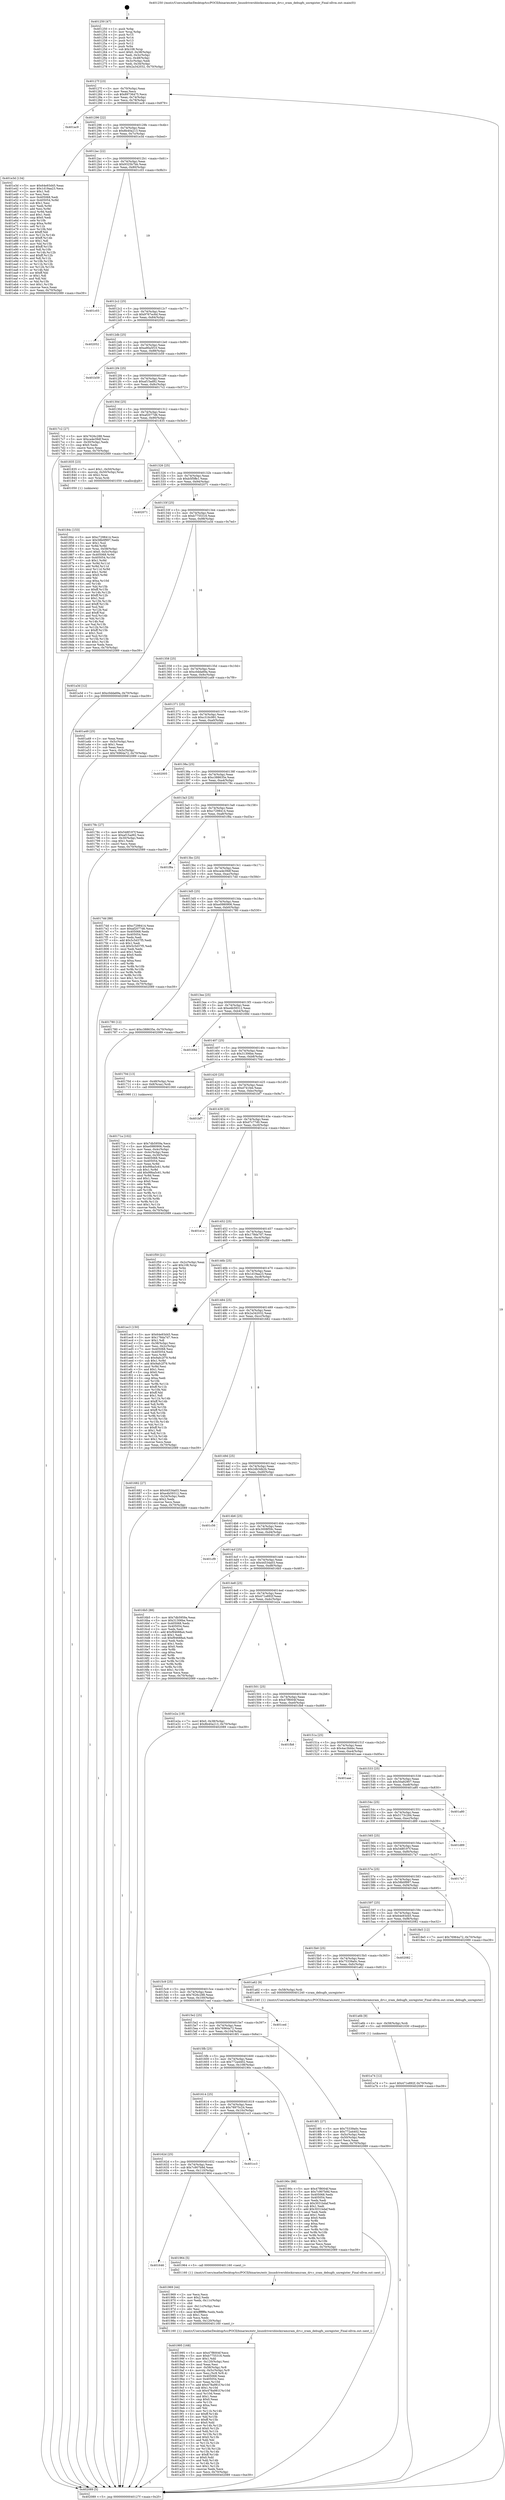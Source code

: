 digraph "0x401250" {
  label = "0x401250 (/mnt/c/Users/mathe/Desktop/tcc/POCII/binaries/extr_linuxdriversblockzramzram_drv.c_zram_debugfs_unregister_Final-ollvm.out::main(0))"
  labelloc = "t"
  node[shape=record]

  Entry [label="",width=0.3,height=0.3,shape=circle,fillcolor=black,style=filled]
  "0x40127f" [label="{
     0x40127f [23]\l
     | [instrs]\l
     &nbsp;&nbsp;0x40127f \<+3\>: mov -0x70(%rbp),%eax\l
     &nbsp;&nbsp;0x401282 \<+2\>: mov %eax,%ecx\l
     &nbsp;&nbsp;0x401284 \<+6\>: sub $0x89736475,%ecx\l
     &nbsp;&nbsp;0x40128a \<+3\>: mov %eax,-0x74(%rbp)\l
     &nbsp;&nbsp;0x40128d \<+3\>: mov %ecx,-0x78(%rbp)\l
     &nbsp;&nbsp;0x401290 \<+6\>: je 0000000000401ac9 \<main+0x879\>\l
  }"]
  "0x401ac9" [label="{
     0x401ac9\l
  }", style=dashed]
  "0x401296" [label="{
     0x401296 [22]\l
     | [instrs]\l
     &nbsp;&nbsp;0x401296 \<+5\>: jmp 000000000040129b \<main+0x4b\>\l
     &nbsp;&nbsp;0x40129b \<+3\>: mov -0x74(%rbp),%eax\l
     &nbsp;&nbsp;0x40129e \<+5\>: sub $0x8b40a213,%eax\l
     &nbsp;&nbsp;0x4012a3 \<+3\>: mov %eax,-0x7c(%rbp)\l
     &nbsp;&nbsp;0x4012a6 \<+6\>: je 0000000000401e3d \<main+0xbed\>\l
  }"]
  Exit [label="",width=0.3,height=0.3,shape=circle,fillcolor=black,style=filled,peripheries=2]
  "0x401e3d" [label="{
     0x401e3d [134]\l
     | [instrs]\l
     &nbsp;&nbsp;0x401e3d \<+5\>: mov $0x64e93d45,%eax\l
     &nbsp;&nbsp;0x401e42 \<+5\>: mov $0x1d19aa23,%ecx\l
     &nbsp;&nbsp;0x401e47 \<+2\>: mov $0x1,%dl\l
     &nbsp;&nbsp;0x401e49 \<+2\>: xor %esi,%esi\l
     &nbsp;&nbsp;0x401e4b \<+7\>: mov 0x405068,%edi\l
     &nbsp;&nbsp;0x401e52 \<+8\>: mov 0x405054,%r8d\l
     &nbsp;&nbsp;0x401e5a \<+3\>: sub $0x1,%esi\l
     &nbsp;&nbsp;0x401e5d \<+3\>: mov %edi,%r9d\l
     &nbsp;&nbsp;0x401e60 \<+3\>: add %esi,%r9d\l
     &nbsp;&nbsp;0x401e63 \<+4\>: imul %r9d,%edi\l
     &nbsp;&nbsp;0x401e67 \<+3\>: and $0x1,%edi\l
     &nbsp;&nbsp;0x401e6a \<+3\>: cmp $0x0,%edi\l
     &nbsp;&nbsp;0x401e6d \<+4\>: sete %r10b\l
     &nbsp;&nbsp;0x401e71 \<+4\>: cmp $0xa,%r8d\l
     &nbsp;&nbsp;0x401e75 \<+4\>: setl %r11b\l
     &nbsp;&nbsp;0x401e79 \<+3\>: mov %r10b,%bl\l
     &nbsp;&nbsp;0x401e7c \<+3\>: xor $0xff,%bl\l
     &nbsp;&nbsp;0x401e7f \<+3\>: mov %r11b,%r14b\l
     &nbsp;&nbsp;0x401e82 \<+4\>: xor $0xff,%r14b\l
     &nbsp;&nbsp;0x401e86 \<+3\>: xor $0x1,%dl\l
     &nbsp;&nbsp;0x401e89 \<+3\>: mov %bl,%r15b\l
     &nbsp;&nbsp;0x401e8c \<+4\>: and $0xff,%r15b\l
     &nbsp;&nbsp;0x401e90 \<+3\>: and %dl,%r10b\l
     &nbsp;&nbsp;0x401e93 \<+3\>: mov %r14b,%r12b\l
     &nbsp;&nbsp;0x401e96 \<+4\>: and $0xff,%r12b\l
     &nbsp;&nbsp;0x401e9a \<+3\>: and %dl,%r11b\l
     &nbsp;&nbsp;0x401e9d \<+3\>: or %r10b,%r15b\l
     &nbsp;&nbsp;0x401ea0 \<+3\>: or %r11b,%r12b\l
     &nbsp;&nbsp;0x401ea3 \<+3\>: xor %r12b,%r15b\l
     &nbsp;&nbsp;0x401ea6 \<+3\>: or %r14b,%bl\l
     &nbsp;&nbsp;0x401ea9 \<+3\>: xor $0xff,%bl\l
     &nbsp;&nbsp;0x401eac \<+3\>: or $0x1,%dl\l
     &nbsp;&nbsp;0x401eaf \<+2\>: and %dl,%bl\l
     &nbsp;&nbsp;0x401eb1 \<+3\>: or %bl,%r15b\l
     &nbsp;&nbsp;0x401eb4 \<+4\>: test $0x1,%r15b\l
     &nbsp;&nbsp;0x401eb8 \<+3\>: cmovne %ecx,%eax\l
     &nbsp;&nbsp;0x401ebb \<+3\>: mov %eax,-0x70(%rbp)\l
     &nbsp;&nbsp;0x401ebe \<+5\>: jmp 0000000000402089 \<main+0xe39\>\l
  }"]
  "0x4012ac" [label="{
     0x4012ac [22]\l
     | [instrs]\l
     &nbsp;&nbsp;0x4012ac \<+5\>: jmp 00000000004012b1 \<main+0x61\>\l
     &nbsp;&nbsp;0x4012b1 \<+3\>: mov -0x74(%rbp),%eax\l
     &nbsp;&nbsp;0x4012b4 \<+5\>: sub $0x9325b7bb,%eax\l
     &nbsp;&nbsp;0x4012b9 \<+3\>: mov %eax,-0x80(%rbp)\l
     &nbsp;&nbsp;0x4012bc \<+6\>: je 0000000000401c03 \<main+0x9b3\>\l
  }"]
  "0x401a74" [label="{
     0x401a74 [12]\l
     | [instrs]\l
     &nbsp;&nbsp;0x401a74 \<+7\>: movl $0x471e892f,-0x70(%rbp)\l
     &nbsp;&nbsp;0x401a7b \<+5\>: jmp 0000000000402089 \<main+0xe39\>\l
  }"]
  "0x401c03" [label="{
     0x401c03\l
  }", style=dashed]
  "0x4012c2" [label="{
     0x4012c2 [25]\l
     | [instrs]\l
     &nbsp;&nbsp;0x4012c2 \<+5\>: jmp 00000000004012c7 \<main+0x77\>\l
     &nbsp;&nbsp;0x4012c7 \<+3\>: mov -0x74(%rbp),%eax\l
     &nbsp;&nbsp;0x4012ca \<+5\>: sub $0x9767ec6d,%eax\l
     &nbsp;&nbsp;0x4012cf \<+6\>: mov %eax,-0x84(%rbp)\l
     &nbsp;&nbsp;0x4012d5 \<+6\>: je 0000000000402052 \<main+0xe02\>\l
  }"]
  "0x401a6b" [label="{
     0x401a6b [9]\l
     | [instrs]\l
     &nbsp;&nbsp;0x401a6b \<+4\>: mov -0x58(%rbp),%rdi\l
     &nbsp;&nbsp;0x401a6f \<+5\>: call 0000000000401030 \<free@plt\>\l
     | [calls]\l
     &nbsp;&nbsp;0x401030 \{1\} (unknown)\l
  }"]
  "0x402052" [label="{
     0x402052\l
  }", style=dashed]
  "0x4012db" [label="{
     0x4012db [25]\l
     | [instrs]\l
     &nbsp;&nbsp;0x4012db \<+5\>: jmp 00000000004012e0 \<main+0x90\>\l
     &nbsp;&nbsp;0x4012e0 \<+3\>: mov -0x74(%rbp),%eax\l
     &nbsp;&nbsp;0x4012e3 \<+5\>: sub $0xa90a5f10,%eax\l
     &nbsp;&nbsp;0x4012e8 \<+6\>: mov %eax,-0x88(%rbp)\l
     &nbsp;&nbsp;0x4012ee \<+6\>: je 0000000000401b59 \<main+0x909\>\l
  }"]
  "0x401995" [label="{
     0x401995 [168]\l
     | [instrs]\l
     &nbsp;&nbsp;0x401995 \<+5\>: mov $0x47f8004f,%ecx\l
     &nbsp;&nbsp;0x40199a \<+5\>: mov $0xb7755316,%edx\l
     &nbsp;&nbsp;0x40199f \<+3\>: mov $0x1,%dil\l
     &nbsp;&nbsp;0x4019a2 \<+6\>: mov -0x120(%rbp),%esi\l
     &nbsp;&nbsp;0x4019a8 \<+3\>: imul %eax,%esi\l
     &nbsp;&nbsp;0x4019ab \<+4\>: mov -0x58(%rbp),%r8\l
     &nbsp;&nbsp;0x4019af \<+4\>: movslq -0x5c(%rbp),%r9\l
     &nbsp;&nbsp;0x4019b3 \<+4\>: mov %esi,(%r8,%r9,4)\l
     &nbsp;&nbsp;0x4019b7 \<+7\>: mov 0x405068,%eax\l
     &nbsp;&nbsp;0x4019be \<+7\>: mov 0x405054,%esi\l
     &nbsp;&nbsp;0x4019c5 \<+3\>: mov %eax,%r10d\l
     &nbsp;&nbsp;0x4019c8 \<+7\>: add $0x478a981f,%r10d\l
     &nbsp;&nbsp;0x4019cf \<+4\>: sub $0x1,%r10d\l
     &nbsp;&nbsp;0x4019d3 \<+7\>: sub $0x478a981f,%r10d\l
     &nbsp;&nbsp;0x4019da \<+4\>: imul %r10d,%eax\l
     &nbsp;&nbsp;0x4019de \<+3\>: and $0x1,%eax\l
     &nbsp;&nbsp;0x4019e1 \<+3\>: cmp $0x0,%eax\l
     &nbsp;&nbsp;0x4019e4 \<+4\>: sete %r11b\l
     &nbsp;&nbsp;0x4019e8 \<+3\>: cmp $0xa,%esi\l
     &nbsp;&nbsp;0x4019eb \<+3\>: setl %bl\l
     &nbsp;&nbsp;0x4019ee \<+3\>: mov %r11b,%r14b\l
     &nbsp;&nbsp;0x4019f1 \<+4\>: xor $0xff,%r14b\l
     &nbsp;&nbsp;0x4019f5 \<+3\>: mov %bl,%r15b\l
     &nbsp;&nbsp;0x4019f8 \<+4\>: xor $0xff,%r15b\l
     &nbsp;&nbsp;0x4019fc \<+4\>: xor $0x0,%dil\l
     &nbsp;&nbsp;0x401a00 \<+3\>: mov %r14b,%r12b\l
     &nbsp;&nbsp;0x401a03 \<+4\>: and $0x0,%r12b\l
     &nbsp;&nbsp;0x401a07 \<+3\>: and %dil,%r11b\l
     &nbsp;&nbsp;0x401a0a \<+3\>: mov %r15b,%r13b\l
     &nbsp;&nbsp;0x401a0d \<+4\>: and $0x0,%r13b\l
     &nbsp;&nbsp;0x401a11 \<+3\>: and %dil,%bl\l
     &nbsp;&nbsp;0x401a14 \<+3\>: or %r11b,%r12b\l
     &nbsp;&nbsp;0x401a17 \<+3\>: or %bl,%r13b\l
     &nbsp;&nbsp;0x401a1a \<+3\>: xor %r13b,%r12b\l
     &nbsp;&nbsp;0x401a1d \<+3\>: or %r15b,%r14b\l
     &nbsp;&nbsp;0x401a20 \<+4\>: xor $0xff,%r14b\l
     &nbsp;&nbsp;0x401a24 \<+4\>: or $0x0,%dil\l
     &nbsp;&nbsp;0x401a28 \<+3\>: and %dil,%r14b\l
     &nbsp;&nbsp;0x401a2b \<+3\>: or %r14b,%r12b\l
     &nbsp;&nbsp;0x401a2e \<+4\>: test $0x1,%r12b\l
     &nbsp;&nbsp;0x401a32 \<+3\>: cmovne %edx,%ecx\l
     &nbsp;&nbsp;0x401a35 \<+3\>: mov %ecx,-0x70(%rbp)\l
     &nbsp;&nbsp;0x401a38 \<+5\>: jmp 0000000000402089 \<main+0xe39\>\l
  }"]
  "0x401b59" [label="{
     0x401b59\l
  }", style=dashed]
  "0x4012f4" [label="{
     0x4012f4 [25]\l
     | [instrs]\l
     &nbsp;&nbsp;0x4012f4 \<+5\>: jmp 00000000004012f9 \<main+0xa9\>\l
     &nbsp;&nbsp;0x4012f9 \<+3\>: mov -0x74(%rbp),%eax\l
     &nbsp;&nbsp;0x4012fc \<+5\>: sub $0xaf15ad92,%eax\l
     &nbsp;&nbsp;0x401301 \<+6\>: mov %eax,-0x8c(%rbp)\l
     &nbsp;&nbsp;0x401307 \<+6\>: je 00000000004017c2 \<main+0x572\>\l
  }"]
  "0x401969" [label="{
     0x401969 [44]\l
     | [instrs]\l
     &nbsp;&nbsp;0x401969 \<+2\>: xor %ecx,%ecx\l
     &nbsp;&nbsp;0x40196b \<+5\>: mov $0x2,%edx\l
     &nbsp;&nbsp;0x401970 \<+6\>: mov %edx,-0x11c(%rbp)\l
     &nbsp;&nbsp;0x401976 \<+1\>: cltd\l
     &nbsp;&nbsp;0x401977 \<+6\>: mov -0x11c(%rbp),%esi\l
     &nbsp;&nbsp;0x40197d \<+2\>: idiv %esi\l
     &nbsp;&nbsp;0x40197f \<+6\>: imul $0xfffffffe,%edx,%edx\l
     &nbsp;&nbsp;0x401985 \<+3\>: sub $0x1,%ecx\l
     &nbsp;&nbsp;0x401988 \<+2\>: sub %ecx,%edx\l
     &nbsp;&nbsp;0x40198a \<+6\>: mov %edx,-0x120(%rbp)\l
     &nbsp;&nbsp;0x401990 \<+5\>: call 0000000000401160 \<next_i\>\l
     | [calls]\l
     &nbsp;&nbsp;0x401160 \{1\} (/mnt/c/Users/mathe/Desktop/tcc/POCII/binaries/extr_linuxdriversblockzramzram_drv.c_zram_debugfs_unregister_Final-ollvm.out::next_i)\l
  }"]
  "0x4017c2" [label="{
     0x4017c2 [27]\l
     | [instrs]\l
     &nbsp;&nbsp;0x4017c2 \<+5\>: mov $0x7626c288,%eax\l
     &nbsp;&nbsp;0x4017c7 \<+5\>: mov $0xca4e39df,%ecx\l
     &nbsp;&nbsp;0x4017cc \<+3\>: mov -0x30(%rbp),%edx\l
     &nbsp;&nbsp;0x4017cf \<+3\>: cmp $0x0,%edx\l
     &nbsp;&nbsp;0x4017d2 \<+3\>: cmove %ecx,%eax\l
     &nbsp;&nbsp;0x4017d5 \<+3\>: mov %eax,-0x70(%rbp)\l
     &nbsp;&nbsp;0x4017d8 \<+5\>: jmp 0000000000402089 \<main+0xe39\>\l
  }"]
  "0x40130d" [label="{
     0x40130d [25]\l
     | [instrs]\l
     &nbsp;&nbsp;0x40130d \<+5\>: jmp 0000000000401312 \<main+0xc2\>\l
     &nbsp;&nbsp;0x401312 \<+3\>: mov -0x74(%rbp),%eax\l
     &nbsp;&nbsp;0x401315 \<+5\>: sub $0xaf2077d6,%eax\l
     &nbsp;&nbsp;0x40131a \<+6\>: mov %eax,-0x90(%rbp)\l
     &nbsp;&nbsp;0x401320 \<+6\>: je 0000000000401835 \<main+0x5e5\>\l
  }"]
  "0x401646" [label="{
     0x401646\l
  }", style=dashed]
  "0x401835" [label="{
     0x401835 [23]\l
     | [instrs]\l
     &nbsp;&nbsp;0x401835 \<+7\>: movl $0x1,-0x50(%rbp)\l
     &nbsp;&nbsp;0x40183c \<+4\>: movslq -0x50(%rbp),%rax\l
     &nbsp;&nbsp;0x401840 \<+4\>: shl $0x2,%rax\l
     &nbsp;&nbsp;0x401844 \<+3\>: mov %rax,%rdi\l
     &nbsp;&nbsp;0x401847 \<+5\>: call 0000000000401050 \<malloc@plt\>\l
     | [calls]\l
     &nbsp;&nbsp;0x401050 \{1\} (unknown)\l
  }"]
  "0x401326" [label="{
     0x401326 [25]\l
     | [instrs]\l
     &nbsp;&nbsp;0x401326 \<+5\>: jmp 000000000040132b \<main+0xdb\>\l
     &nbsp;&nbsp;0x40132b \<+3\>: mov -0x74(%rbp),%eax\l
     &nbsp;&nbsp;0x40132e \<+5\>: sub $0xb5f5ffe1,%eax\l
     &nbsp;&nbsp;0x401333 \<+6\>: mov %eax,-0x94(%rbp)\l
     &nbsp;&nbsp;0x401339 \<+6\>: je 0000000000402071 \<main+0xe21\>\l
  }"]
  "0x401964" [label="{
     0x401964 [5]\l
     | [instrs]\l
     &nbsp;&nbsp;0x401964 \<+5\>: call 0000000000401160 \<next_i\>\l
     | [calls]\l
     &nbsp;&nbsp;0x401160 \{1\} (/mnt/c/Users/mathe/Desktop/tcc/POCII/binaries/extr_linuxdriversblockzramzram_drv.c_zram_debugfs_unregister_Final-ollvm.out::next_i)\l
  }"]
  "0x402071" [label="{
     0x402071\l
  }", style=dashed]
  "0x40133f" [label="{
     0x40133f [25]\l
     | [instrs]\l
     &nbsp;&nbsp;0x40133f \<+5\>: jmp 0000000000401344 \<main+0xf4\>\l
     &nbsp;&nbsp;0x401344 \<+3\>: mov -0x74(%rbp),%eax\l
     &nbsp;&nbsp;0x401347 \<+5\>: sub $0xb7755316,%eax\l
     &nbsp;&nbsp;0x40134c \<+6\>: mov %eax,-0x98(%rbp)\l
     &nbsp;&nbsp;0x401352 \<+6\>: je 0000000000401a3d \<main+0x7ed\>\l
  }"]
  "0x40162d" [label="{
     0x40162d [25]\l
     | [instrs]\l
     &nbsp;&nbsp;0x40162d \<+5\>: jmp 0000000000401632 \<main+0x3e2\>\l
     &nbsp;&nbsp;0x401632 \<+3\>: mov -0x74(%rbp),%eax\l
     &nbsp;&nbsp;0x401635 \<+5\>: sub $0x7c907b9d,%eax\l
     &nbsp;&nbsp;0x40163a \<+6\>: mov %eax,-0x110(%rbp)\l
     &nbsp;&nbsp;0x401640 \<+6\>: je 0000000000401964 \<main+0x714\>\l
  }"]
  "0x401a3d" [label="{
     0x401a3d [12]\l
     | [instrs]\l
     &nbsp;&nbsp;0x401a3d \<+7\>: movl $0xc0dda69a,-0x70(%rbp)\l
     &nbsp;&nbsp;0x401a44 \<+5\>: jmp 0000000000402089 \<main+0xe39\>\l
  }"]
  "0x401358" [label="{
     0x401358 [25]\l
     | [instrs]\l
     &nbsp;&nbsp;0x401358 \<+5\>: jmp 000000000040135d \<main+0x10d\>\l
     &nbsp;&nbsp;0x40135d \<+3\>: mov -0x74(%rbp),%eax\l
     &nbsp;&nbsp;0x401360 \<+5\>: sub $0xc0dda69a,%eax\l
     &nbsp;&nbsp;0x401365 \<+6\>: mov %eax,-0x9c(%rbp)\l
     &nbsp;&nbsp;0x40136b \<+6\>: je 0000000000401a49 \<main+0x7f9\>\l
  }"]
  "0x401cc3" [label="{
     0x401cc3\l
  }", style=dashed]
  "0x401a49" [label="{
     0x401a49 [25]\l
     | [instrs]\l
     &nbsp;&nbsp;0x401a49 \<+2\>: xor %eax,%eax\l
     &nbsp;&nbsp;0x401a4b \<+3\>: mov -0x5c(%rbp),%ecx\l
     &nbsp;&nbsp;0x401a4e \<+3\>: sub $0x1,%eax\l
     &nbsp;&nbsp;0x401a51 \<+2\>: sub %eax,%ecx\l
     &nbsp;&nbsp;0x401a53 \<+3\>: mov %ecx,-0x5c(%rbp)\l
     &nbsp;&nbsp;0x401a56 \<+7\>: movl $0x76964a72,-0x70(%rbp)\l
     &nbsp;&nbsp;0x401a5d \<+5\>: jmp 0000000000402089 \<main+0xe39\>\l
  }"]
  "0x401371" [label="{
     0x401371 [25]\l
     | [instrs]\l
     &nbsp;&nbsp;0x401371 \<+5\>: jmp 0000000000401376 \<main+0x126\>\l
     &nbsp;&nbsp;0x401376 \<+3\>: mov -0x74(%rbp),%eax\l
     &nbsp;&nbsp;0x401379 \<+5\>: sub $0xc316c991,%eax\l
     &nbsp;&nbsp;0x40137e \<+6\>: mov %eax,-0xa0(%rbp)\l
     &nbsp;&nbsp;0x401384 \<+6\>: je 0000000000402005 \<main+0xdb5\>\l
  }"]
  "0x401614" [label="{
     0x401614 [25]\l
     | [instrs]\l
     &nbsp;&nbsp;0x401614 \<+5\>: jmp 0000000000401619 \<main+0x3c9\>\l
     &nbsp;&nbsp;0x401619 \<+3\>: mov -0x74(%rbp),%eax\l
     &nbsp;&nbsp;0x40161c \<+5\>: sub $0x78975c24,%eax\l
     &nbsp;&nbsp;0x401621 \<+6\>: mov %eax,-0x10c(%rbp)\l
     &nbsp;&nbsp;0x401627 \<+6\>: je 0000000000401cc3 \<main+0xa73\>\l
  }"]
  "0x402005" [label="{
     0x402005\l
  }", style=dashed]
  "0x40138a" [label="{
     0x40138a [25]\l
     | [instrs]\l
     &nbsp;&nbsp;0x40138a \<+5\>: jmp 000000000040138f \<main+0x13f\>\l
     &nbsp;&nbsp;0x40138f \<+3\>: mov -0x74(%rbp),%eax\l
     &nbsp;&nbsp;0x401392 \<+5\>: sub $0xc388635e,%eax\l
     &nbsp;&nbsp;0x401397 \<+6\>: mov %eax,-0xa4(%rbp)\l
     &nbsp;&nbsp;0x40139d \<+6\>: je 000000000040178c \<main+0x53c\>\l
  }"]
  "0x40190c" [label="{
     0x40190c [88]\l
     | [instrs]\l
     &nbsp;&nbsp;0x40190c \<+5\>: mov $0x47f8004f,%eax\l
     &nbsp;&nbsp;0x401911 \<+5\>: mov $0x7c907b9d,%ecx\l
     &nbsp;&nbsp;0x401916 \<+7\>: mov 0x405068,%edx\l
     &nbsp;&nbsp;0x40191d \<+7\>: mov 0x405054,%esi\l
     &nbsp;&nbsp;0x401924 \<+2\>: mov %edx,%edi\l
     &nbsp;&nbsp;0x401926 \<+6\>: sub $0x3031bdaf,%edi\l
     &nbsp;&nbsp;0x40192c \<+3\>: sub $0x1,%edi\l
     &nbsp;&nbsp;0x40192f \<+6\>: add $0x3031bdaf,%edi\l
     &nbsp;&nbsp;0x401935 \<+3\>: imul %edi,%edx\l
     &nbsp;&nbsp;0x401938 \<+3\>: and $0x1,%edx\l
     &nbsp;&nbsp;0x40193b \<+3\>: cmp $0x0,%edx\l
     &nbsp;&nbsp;0x40193e \<+4\>: sete %r8b\l
     &nbsp;&nbsp;0x401942 \<+3\>: cmp $0xa,%esi\l
     &nbsp;&nbsp;0x401945 \<+4\>: setl %r9b\l
     &nbsp;&nbsp;0x401949 \<+3\>: mov %r8b,%r10b\l
     &nbsp;&nbsp;0x40194c \<+3\>: and %r9b,%r10b\l
     &nbsp;&nbsp;0x40194f \<+3\>: xor %r9b,%r8b\l
     &nbsp;&nbsp;0x401952 \<+3\>: or %r8b,%r10b\l
     &nbsp;&nbsp;0x401955 \<+4\>: test $0x1,%r10b\l
     &nbsp;&nbsp;0x401959 \<+3\>: cmovne %ecx,%eax\l
     &nbsp;&nbsp;0x40195c \<+3\>: mov %eax,-0x70(%rbp)\l
     &nbsp;&nbsp;0x40195f \<+5\>: jmp 0000000000402089 \<main+0xe39\>\l
  }"]
  "0x40178c" [label="{
     0x40178c [27]\l
     | [instrs]\l
     &nbsp;&nbsp;0x40178c \<+5\>: mov $0x548f197f,%eax\l
     &nbsp;&nbsp;0x401791 \<+5\>: mov $0xaf15ad92,%ecx\l
     &nbsp;&nbsp;0x401796 \<+3\>: mov -0x30(%rbp),%edx\l
     &nbsp;&nbsp;0x401799 \<+3\>: cmp $0x1,%edx\l
     &nbsp;&nbsp;0x40179c \<+3\>: cmovl %ecx,%eax\l
     &nbsp;&nbsp;0x40179f \<+3\>: mov %eax,-0x70(%rbp)\l
     &nbsp;&nbsp;0x4017a2 \<+5\>: jmp 0000000000402089 \<main+0xe39\>\l
  }"]
  "0x4013a3" [label="{
     0x4013a3 [25]\l
     | [instrs]\l
     &nbsp;&nbsp;0x4013a3 \<+5\>: jmp 00000000004013a8 \<main+0x158\>\l
     &nbsp;&nbsp;0x4013a8 \<+3\>: mov -0x74(%rbp),%eax\l
     &nbsp;&nbsp;0x4013ab \<+5\>: sub $0xc7298414,%eax\l
     &nbsp;&nbsp;0x4013b0 \<+6\>: mov %eax,-0xa8(%rbp)\l
     &nbsp;&nbsp;0x4013b6 \<+6\>: je 0000000000401f8a \<main+0xd3a\>\l
  }"]
  "0x4015fb" [label="{
     0x4015fb [25]\l
     | [instrs]\l
     &nbsp;&nbsp;0x4015fb \<+5\>: jmp 0000000000401600 \<main+0x3b0\>\l
     &nbsp;&nbsp;0x401600 \<+3\>: mov -0x74(%rbp),%eax\l
     &nbsp;&nbsp;0x401603 \<+5\>: sub $0x772a4402,%eax\l
     &nbsp;&nbsp;0x401608 \<+6\>: mov %eax,-0x108(%rbp)\l
     &nbsp;&nbsp;0x40160e \<+6\>: je 000000000040190c \<main+0x6bc\>\l
  }"]
  "0x401f8a" [label="{
     0x401f8a\l
  }", style=dashed]
  "0x4013bc" [label="{
     0x4013bc [25]\l
     | [instrs]\l
     &nbsp;&nbsp;0x4013bc \<+5\>: jmp 00000000004013c1 \<main+0x171\>\l
     &nbsp;&nbsp;0x4013c1 \<+3\>: mov -0x74(%rbp),%eax\l
     &nbsp;&nbsp;0x4013c4 \<+5\>: sub $0xca4e39df,%eax\l
     &nbsp;&nbsp;0x4013c9 \<+6\>: mov %eax,-0xac(%rbp)\l
     &nbsp;&nbsp;0x4013cf \<+6\>: je 00000000004017dd \<main+0x58d\>\l
  }"]
  "0x4018f1" [label="{
     0x4018f1 [27]\l
     | [instrs]\l
     &nbsp;&nbsp;0x4018f1 \<+5\>: mov $0x75339a0c,%eax\l
     &nbsp;&nbsp;0x4018f6 \<+5\>: mov $0x772a4402,%ecx\l
     &nbsp;&nbsp;0x4018fb \<+3\>: mov -0x5c(%rbp),%edx\l
     &nbsp;&nbsp;0x4018fe \<+3\>: cmp -0x50(%rbp),%edx\l
     &nbsp;&nbsp;0x401901 \<+3\>: cmovl %ecx,%eax\l
     &nbsp;&nbsp;0x401904 \<+3\>: mov %eax,-0x70(%rbp)\l
     &nbsp;&nbsp;0x401907 \<+5\>: jmp 0000000000402089 \<main+0xe39\>\l
  }"]
  "0x4017dd" [label="{
     0x4017dd [88]\l
     | [instrs]\l
     &nbsp;&nbsp;0x4017dd \<+5\>: mov $0xc7298414,%eax\l
     &nbsp;&nbsp;0x4017e2 \<+5\>: mov $0xaf2077d6,%ecx\l
     &nbsp;&nbsp;0x4017e7 \<+7\>: mov 0x405068,%edx\l
     &nbsp;&nbsp;0x4017ee \<+7\>: mov 0x405054,%esi\l
     &nbsp;&nbsp;0x4017f5 \<+2\>: mov %edx,%edi\l
     &nbsp;&nbsp;0x4017f7 \<+6\>: add $0x5c5d37f5,%edi\l
     &nbsp;&nbsp;0x4017fd \<+3\>: sub $0x1,%edi\l
     &nbsp;&nbsp;0x401800 \<+6\>: sub $0x5c5d37f5,%edi\l
     &nbsp;&nbsp;0x401806 \<+3\>: imul %edi,%edx\l
     &nbsp;&nbsp;0x401809 \<+3\>: and $0x1,%edx\l
     &nbsp;&nbsp;0x40180c \<+3\>: cmp $0x0,%edx\l
     &nbsp;&nbsp;0x40180f \<+4\>: sete %r8b\l
     &nbsp;&nbsp;0x401813 \<+3\>: cmp $0xa,%esi\l
     &nbsp;&nbsp;0x401816 \<+4\>: setl %r9b\l
     &nbsp;&nbsp;0x40181a \<+3\>: mov %r8b,%r10b\l
     &nbsp;&nbsp;0x40181d \<+3\>: and %r9b,%r10b\l
     &nbsp;&nbsp;0x401820 \<+3\>: xor %r9b,%r8b\l
     &nbsp;&nbsp;0x401823 \<+3\>: or %r8b,%r10b\l
     &nbsp;&nbsp;0x401826 \<+4\>: test $0x1,%r10b\l
     &nbsp;&nbsp;0x40182a \<+3\>: cmovne %ecx,%eax\l
     &nbsp;&nbsp;0x40182d \<+3\>: mov %eax,-0x70(%rbp)\l
     &nbsp;&nbsp;0x401830 \<+5\>: jmp 0000000000402089 \<main+0xe39\>\l
  }"]
  "0x4013d5" [label="{
     0x4013d5 [25]\l
     | [instrs]\l
     &nbsp;&nbsp;0x4013d5 \<+5\>: jmp 00000000004013da \<main+0x18a\>\l
     &nbsp;&nbsp;0x4013da \<+3\>: mov -0x74(%rbp),%eax\l
     &nbsp;&nbsp;0x4013dd \<+5\>: sub $0xe0980906,%eax\l
     &nbsp;&nbsp;0x4013e2 \<+6\>: mov %eax,-0xb0(%rbp)\l
     &nbsp;&nbsp;0x4013e8 \<+6\>: je 0000000000401780 \<main+0x530\>\l
  }"]
  "0x4015e2" [label="{
     0x4015e2 [25]\l
     | [instrs]\l
     &nbsp;&nbsp;0x4015e2 \<+5\>: jmp 00000000004015e7 \<main+0x397\>\l
     &nbsp;&nbsp;0x4015e7 \<+3\>: mov -0x74(%rbp),%eax\l
     &nbsp;&nbsp;0x4015ea \<+5\>: sub $0x76964a72,%eax\l
     &nbsp;&nbsp;0x4015ef \<+6\>: mov %eax,-0x104(%rbp)\l
     &nbsp;&nbsp;0x4015f5 \<+6\>: je 00000000004018f1 \<main+0x6a1\>\l
  }"]
  "0x401780" [label="{
     0x401780 [12]\l
     | [instrs]\l
     &nbsp;&nbsp;0x401780 \<+7\>: movl $0xc388635e,-0x70(%rbp)\l
     &nbsp;&nbsp;0x401787 \<+5\>: jmp 0000000000402089 \<main+0xe39\>\l
  }"]
  "0x4013ee" [label="{
     0x4013ee [25]\l
     | [instrs]\l
     &nbsp;&nbsp;0x4013ee \<+5\>: jmp 00000000004013f3 \<main+0x1a3\>\l
     &nbsp;&nbsp;0x4013f3 \<+3\>: mov -0x74(%rbp),%eax\l
     &nbsp;&nbsp;0x4013f6 \<+5\>: sub $0xe4b59312,%eax\l
     &nbsp;&nbsp;0x4013fb \<+6\>: mov %eax,-0xb4(%rbp)\l
     &nbsp;&nbsp;0x401401 \<+6\>: je 000000000040169d \<main+0x44d\>\l
  }"]
  "0x401ced" [label="{
     0x401ced\l
  }", style=dashed]
  "0x40169d" [label="{
     0x40169d\l
  }", style=dashed]
  "0x401407" [label="{
     0x401407 [25]\l
     | [instrs]\l
     &nbsp;&nbsp;0x401407 \<+5\>: jmp 000000000040140c \<main+0x1bc\>\l
     &nbsp;&nbsp;0x40140c \<+3\>: mov -0x74(%rbp),%eax\l
     &nbsp;&nbsp;0x40140f \<+5\>: sub $0x31306be,%eax\l
     &nbsp;&nbsp;0x401414 \<+6\>: mov %eax,-0xb8(%rbp)\l
     &nbsp;&nbsp;0x40141a \<+6\>: je 000000000040170d \<main+0x4bd\>\l
  }"]
  "0x4015c9" [label="{
     0x4015c9 [25]\l
     | [instrs]\l
     &nbsp;&nbsp;0x4015c9 \<+5\>: jmp 00000000004015ce \<main+0x37e\>\l
     &nbsp;&nbsp;0x4015ce \<+3\>: mov -0x74(%rbp),%eax\l
     &nbsp;&nbsp;0x4015d1 \<+5\>: sub $0x7626c288,%eax\l
     &nbsp;&nbsp;0x4015d6 \<+6\>: mov %eax,-0x100(%rbp)\l
     &nbsp;&nbsp;0x4015dc \<+6\>: je 0000000000401ced \<main+0xa9d\>\l
  }"]
  "0x40170d" [label="{
     0x40170d [13]\l
     | [instrs]\l
     &nbsp;&nbsp;0x40170d \<+4\>: mov -0x48(%rbp),%rax\l
     &nbsp;&nbsp;0x401711 \<+4\>: mov 0x8(%rax),%rdi\l
     &nbsp;&nbsp;0x401715 \<+5\>: call 0000000000401060 \<atoi@plt\>\l
     | [calls]\l
     &nbsp;&nbsp;0x401060 \{1\} (unknown)\l
  }"]
  "0x401420" [label="{
     0x401420 [25]\l
     | [instrs]\l
     &nbsp;&nbsp;0x401420 \<+5\>: jmp 0000000000401425 \<main+0x1d5\>\l
     &nbsp;&nbsp;0x401425 \<+3\>: mov -0x74(%rbp),%eax\l
     &nbsp;&nbsp;0x401428 \<+5\>: sub $0xd741feb,%eax\l
     &nbsp;&nbsp;0x40142d \<+6\>: mov %eax,-0xbc(%rbp)\l
     &nbsp;&nbsp;0x401433 \<+6\>: je 0000000000401bf7 \<main+0x9a7\>\l
  }"]
  "0x401a62" [label="{
     0x401a62 [9]\l
     | [instrs]\l
     &nbsp;&nbsp;0x401a62 \<+4\>: mov -0x58(%rbp),%rdi\l
     &nbsp;&nbsp;0x401a66 \<+5\>: call 0000000000401240 \<zram_debugfs_unregister\>\l
     | [calls]\l
     &nbsp;&nbsp;0x401240 \{1\} (/mnt/c/Users/mathe/Desktop/tcc/POCII/binaries/extr_linuxdriversblockzramzram_drv.c_zram_debugfs_unregister_Final-ollvm.out::zram_debugfs_unregister)\l
  }"]
  "0x401bf7" [label="{
     0x401bf7\l
  }", style=dashed]
  "0x401439" [label="{
     0x401439 [25]\l
     | [instrs]\l
     &nbsp;&nbsp;0x401439 \<+5\>: jmp 000000000040143e \<main+0x1ee\>\l
     &nbsp;&nbsp;0x40143e \<+3\>: mov -0x74(%rbp),%eax\l
     &nbsp;&nbsp;0x401441 \<+5\>: sub $0xd7c77d0,%eax\l
     &nbsp;&nbsp;0x401446 \<+6\>: mov %eax,-0xc0(%rbp)\l
     &nbsp;&nbsp;0x40144c \<+6\>: je 0000000000401e1e \<main+0xbce\>\l
  }"]
  "0x4015b0" [label="{
     0x4015b0 [25]\l
     | [instrs]\l
     &nbsp;&nbsp;0x4015b0 \<+5\>: jmp 00000000004015b5 \<main+0x365\>\l
     &nbsp;&nbsp;0x4015b5 \<+3\>: mov -0x74(%rbp),%eax\l
     &nbsp;&nbsp;0x4015b8 \<+5\>: sub $0x75339a0c,%eax\l
     &nbsp;&nbsp;0x4015bd \<+6\>: mov %eax,-0xfc(%rbp)\l
     &nbsp;&nbsp;0x4015c3 \<+6\>: je 0000000000401a62 \<main+0x812\>\l
  }"]
  "0x401e1e" [label="{
     0x401e1e\l
  }", style=dashed]
  "0x401452" [label="{
     0x401452 [25]\l
     | [instrs]\l
     &nbsp;&nbsp;0x401452 \<+5\>: jmp 0000000000401457 \<main+0x207\>\l
     &nbsp;&nbsp;0x401457 \<+3\>: mov -0x74(%rbp),%eax\l
     &nbsp;&nbsp;0x40145a \<+5\>: sub $0x178da7d7,%eax\l
     &nbsp;&nbsp;0x40145f \<+6\>: mov %eax,-0xc4(%rbp)\l
     &nbsp;&nbsp;0x401465 \<+6\>: je 0000000000401f59 \<main+0xd09\>\l
  }"]
  "0x402082" [label="{
     0x402082\l
  }", style=dashed]
  "0x401f59" [label="{
     0x401f59 [21]\l
     | [instrs]\l
     &nbsp;&nbsp;0x401f59 \<+3\>: mov -0x2c(%rbp),%eax\l
     &nbsp;&nbsp;0x401f5c \<+7\>: add $0x108,%rsp\l
     &nbsp;&nbsp;0x401f63 \<+1\>: pop %rbx\l
     &nbsp;&nbsp;0x401f64 \<+2\>: pop %r12\l
     &nbsp;&nbsp;0x401f66 \<+2\>: pop %r13\l
     &nbsp;&nbsp;0x401f68 \<+2\>: pop %r14\l
     &nbsp;&nbsp;0x401f6a \<+2\>: pop %r15\l
     &nbsp;&nbsp;0x401f6c \<+1\>: pop %rbp\l
     &nbsp;&nbsp;0x401f6d \<+1\>: ret\l
  }"]
  "0x40146b" [label="{
     0x40146b [25]\l
     | [instrs]\l
     &nbsp;&nbsp;0x40146b \<+5\>: jmp 0000000000401470 \<main+0x220\>\l
     &nbsp;&nbsp;0x401470 \<+3\>: mov -0x74(%rbp),%eax\l
     &nbsp;&nbsp;0x401473 \<+5\>: sub $0x1d19aa23,%eax\l
     &nbsp;&nbsp;0x401478 \<+6\>: mov %eax,-0xc8(%rbp)\l
     &nbsp;&nbsp;0x40147e \<+6\>: je 0000000000401ec3 \<main+0xc73\>\l
  }"]
  "0x401597" [label="{
     0x401597 [25]\l
     | [instrs]\l
     &nbsp;&nbsp;0x401597 \<+5\>: jmp 000000000040159c \<main+0x34c\>\l
     &nbsp;&nbsp;0x40159c \<+3\>: mov -0x74(%rbp),%eax\l
     &nbsp;&nbsp;0x40159f \<+5\>: sub $0x64e93d45,%eax\l
     &nbsp;&nbsp;0x4015a4 \<+6\>: mov %eax,-0xf8(%rbp)\l
     &nbsp;&nbsp;0x4015aa \<+6\>: je 0000000000402082 \<main+0xe32\>\l
  }"]
  "0x401ec3" [label="{
     0x401ec3 [150]\l
     | [instrs]\l
     &nbsp;&nbsp;0x401ec3 \<+5\>: mov $0x64e93d45,%eax\l
     &nbsp;&nbsp;0x401ec8 \<+5\>: mov $0x178da7d7,%ecx\l
     &nbsp;&nbsp;0x401ecd \<+2\>: mov $0x1,%dl\l
     &nbsp;&nbsp;0x401ecf \<+3\>: mov -0x38(%rbp),%esi\l
     &nbsp;&nbsp;0x401ed2 \<+3\>: mov %esi,-0x2c(%rbp)\l
     &nbsp;&nbsp;0x401ed5 \<+7\>: mov 0x405068,%esi\l
     &nbsp;&nbsp;0x401edc \<+7\>: mov 0x405054,%edi\l
     &nbsp;&nbsp;0x401ee3 \<+3\>: mov %esi,%r8d\l
     &nbsp;&nbsp;0x401ee6 \<+7\>: sub $0x9afc2f79,%r8d\l
     &nbsp;&nbsp;0x401eed \<+4\>: sub $0x1,%r8d\l
     &nbsp;&nbsp;0x401ef1 \<+7\>: add $0x9afc2f79,%r8d\l
     &nbsp;&nbsp;0x401ef8 \<+4\>: imul %r8d,%esi\l
     &nbsp;&nbsp;0x401efc \<+3\>: and $0x1,%esi\l
     &nbsp;&nbsp;0x401eff \<+3\>: cmp $0x0,%esi\l
     &nbsp;&nbsp;0x401f02 \<+4\>: sete %r9b\l
     &nbsp;&nbsp;0x401f06 \<+3\>: cmp $0xa,%edi\l
     &nbsp;&nbsp;0x401f09 \<+4\>: setl %r10b\l
     &nbsp;&nbsp;0x401f0d \<+3\>: mov %r9b,%r11b\l
     &nbsp;&nbsp;0x401f10 \<+4\>: xor $0xff,%r11b\l
     &nbsp;&nbsp;0x401f14 \<+3\>: mov %r10b,%bl\l
     &nbsp;&nbsp;0x401f17 \<+3\>: xor $0xff,%bl\l
     &nbsp;&nbsp;0x401f1a \<+3\>: xor $0x1,%dl\l
     &nbsp;&nbsp;0x401f1d \<+3\>: mov %r11b,%r14b\l
     &nbsp;&nbsp;0x401f20 \<+4\>: and $0xff,%r14b\l
     &nbsp;&nbsp;0x401f24 \<+3\>: and %dl,%r9b\l
     &nbsp;&nbsp;0x401f27 \<+3\>: mov %bl,%r15b\l
     &nbsp;&nbsp;0x401f2a \<+4\>: and $0xff,%r15b\l
     &nbsp;&nbsp;0x401f2e \<+3\>: and %dl,%r10b\l
     &nbsp;&nbsp;0x401f31 \<+3\>: or %r9b,%r14b\l
     &nbsp;&nbsp;0x401f34 \<+3\>: or %r10b,%r15b\l
     &nbsp;&nbsp;0x401f37 \<+3\>: xor %r15b,%r14b\l
     &nbsp;&nbsp;0x401f3a \<+3\>: or %bl,%r11b\l
     &nbsp;&nbsp;0x401f3d \<+4\>: xor $0xff,%r11b\l
     &nbsp;&nbsp;0x401f41 \<+3\>: or $0x1,%dl\l
     &nbsp;&nbsp;0x401f44 \<+3\>: and %dl,%r11b\l
     &nbsp;&nbsp;0x401f47 \<+3\>: or %r11b,%r14b\l
     &nbsp;&nbsp;0x401f4a \<+4\>: test $0x1,%r14b\l
     &nbsp;&nbsp;0x401f4e \<+3\>: cmovne %ecx,%eax\l
     &nbsp;&nbsp;0x401f51 \<+3\>: mov %eax,-0x70(%rbp)\l
     &nbsp;&nbsp;0x401f54 \<+5\>: jmp 0000000000402089 \<main+0xe39\>\l
  }"]
  "0x401484" [label="{
     0x401484 [25]\l
     | [instrs]\l
     &nbsp;&nbsp;0x401484 \<+5\>: jmp 0000000000401489 \<main+0x239\>\l
     &nbsp;&nbsp;0x401489 \<+3\>: mov -0x74(%rbp),%eax\l
     &nbsp;&nbsp;0x40148c \<+5\>: sub $0x2a342032,%eax\l
     &nbsp;&nbsp;0x401491 \<+6\>: mov %eax,-0xcc(%rbp)\l
     &nbsp;&nbsp;0x401497 \<+6\>: je 0000000000401682 \<main+0x432\>\l
  }"]
  "0x4018e5" [label="{
     0x4018e5 [12]\l
     | [instrs]\l
     &nbsp;&nbsp;0x4018e5 \<+7\>: movl $0x76964a72,-0x70(%rbp)\l
     &nbsp;&nbsp;0x4018ec \<+5\>: jmp 0000000000402089 \<main+0xe39\>\l
  }"]
  "0x401682" [label="{
     0x401682 [27]\l
     | [instrs]\l
     &nbsp;&nbsp;0x401682 \<+5\>: mov $0x44534a03,%eax\l
     &nbsp;&nbsp;0x401687 \<+5\>: mov $0xe4b59312,%ecx\l
     &nbsp;&nbsp;0x40168c \<+3\>: mov -0x34(%rbp),%edx\l
     &nbsp;&nbsp;0x40168f \<+3\>: cmp $0x2,%edx\l
     &nbsp;&nbsp;0x401692 \<+3\>: cmovne %ecx,%eax\l
     &nbsp;&nbsp;0x401695 \<+3\>: mov %eax,-0x70(%rbp)\l
     &nbsp;&nbsp;0x401698 \<+5\>: jmp 0000000000402089 \<main+0xe39\>\l
  }"]
  "0x40149d" [label="{
     0x40149d [25]\l
     | [instrs]\l
     &nbsp;&nbsp;0x40149d \<+5\>: jmp 00000000004014a2 \<main+0x252\>\l
     &nbsp;&nbsp;0x4014a2 \<+3\>: mov -0x74(%rbp),%eax\l
     &nbsp;&nbsp;0x4014a5 \<+5\>: sub $0x2db3db2b,%eax\l
     &nbsp;&nbsp;0x4014aa \<+6\>: mov %eax,-0xd0(%rbp)\l
     &nbsp;&nbsp;0x4014b0 \<+6\>: je 0000000000401c56 \<main+0xa06\>\l
  }"]
  "0x402089" [label="{
     0x402089 [5]\l
     | [instrs]\l
     &nbsp;&nbsp;0x402089 \<+5\>: jmp 000000000040127f \<main+0x2f\>\l
  }"]
  "0x401250" [label="{
     0x401250 [47]\l
     | [instrs]\l
     &nbsp;&nbsp;0x401250 \<+1\>: push %rbp\l
     &nbsp;&nbsp;0x401251 \<+3\>: mov %rsp,%rbp\l
     &nbsp;&nbsp;0x401254 \<+2\>: push %r15\l
     &nbsp;&nbsp;0x401256 \<+2\>: push %r14\l
     &nbsp;&nbsp;0x401258 \<+2\>: push %r13\l
     &nbsp;&nbsp;0x40125a \<+2\>: push %r12\l
     &nbsp;&nbsp;0x40125c \<+1\>: push %rbx\l
     &nbsp;&nbsp;0x40125d \<+7\>: sub $0x108,%rsp\l
     &nbsp;&nbsp;0x401264 \<+7\>: movl $0x0,-0x38(%rbp)\l
     &nbsp;&nbsp;0x40126b \<+3\>: mov %edi,-0x3c(%rbp)\l
     &nbsp;&nbsp;0x40126e \<+4\>: mov %rsi,-0x48(%rbp)\l
     &nbsp;&nbsp;0x401272 \<+3\>: mov -0x3c(%rbp),%edi\l
     &nbsp;&nbsp;0x401275 \<+3\>: mov %edi,-0x34(%rbp)\l
     &nbsp;&nbsp;0x401278 \<+7\>: movl $0x2a342032,-0x70(%rbp)\l
  }"]
  "0x40157e" [label="{
     0x40157e [25]\l
     | [instrs]\l
     &nbsp;&nbsp;0x40157e \<+5\>: jmp 0000000000401583 \<main+0x333\>\l
     &nbsp;&nbsp;0x401583 \<+3\>: mov -0x74(%rbp),%eax\l
     &nbsp;&nbsp;0x401586 \<+5\>: sub $0x58b0f997,%eax\l
     &nbsp;&nbsp;0x40158b \<+6\>: mov %eax,-0xf4(%rbp)\l
     &nbsp;&nbsp;0x401591 \<+6\>: je 00000000004018e5 \<main+0x695\>\l
  }"]
  "0x401c56" [label="{
     0x401c56\l
  }", style=dashed]
  "0x4014b6" [label="{
     0x4014b6 [25]\l
     | [instrs]\l
     &nbsp;&nbsp;0x4014b6 \<+5\>: jmp 00000000004014bb \<main+0x26b\>\l
     &nbsp;&nbsp;0x4014bb \<+3\>: mov -0x74(%rbp),%eax\l
     &nbsp;&nbsp;0x4014be \<+5\>: sub $0x3008f59c,%eax\l
     &nbsp;&nbsp;0x4014c3 \<+6\>: mov %eax,-0xd4(%rbp)\l
     &nbsp;&nbsp;0x4014c9 \<+6\>: je 0000000000401cf9 \<main+0xaa9\>\l
  }"]
  "0x4017a7" [label="{
     0x4017a7\l
  }", style=dashed]
  "0x401cf9" [label="{
     0x401cf9\l
  }", style=dashed]
  "0x4014cf" [label="{
     0x4014cf [25]\l
     | [instrs]\l
     &nbsp;&nbsp;0x4014cf \<+5\>: jmp 00000000004014d4 \<main+0x284\>\l
     &nbsp;&nbsp;0x4014d4 \<+3\>: mov -0x74(%rbp),%eax\l
     &nbsp;&nbsp;0x4014d7 \<+5\>: sub $0x44534a03,%eax\l
     &nbsp;&nbsp;0x4014dc \<+6\>: mov %eax,-0xd8(%rbp)\l
     &nbsp;&nbsp;0x4014e2 \<+6\>: je 00000000004016b5 \<main+0x465\>\l
  }"]
  "0x401565" [label="{
     0x401565 [25]\l
     | [instrs]\l
     &nbsp;&nbsp;0x401565 \<+5\>: jmp 000000000040156a \<main+0x31a\>\l
     &nbsp;&nbsp;0x40156a \<+3\>: mov -0x74(%rbp),%eax\l
     &nbsp;&nbsp;0x40156d \<+5\>: sub $0x548f197f,%eax\l
     &nbsp;&nbsp;0x401572 \<+6\>: mov %eax,-0xf0(%rbp)\l
     &nbsp;&nbsp;0x401578 \<+6\>: je 00000000004017a7 \<main+0x557\>\l
  }"]
  "0x4016b5" [label="{
     0x4016b5 [88]\l
     | [instrs]\l
     &nbsp;&nbsp;0x4016b5 \<+5\>: mov $0x7db5959a,%eax\l
     &nbsp;&nbsp;0x4016ba \<+5\>: mov $0x31306be,%ecx\l
     &nbsp;&nbsp;0x4016bf \<+7\>: mov 0x405068,%edx\l
     &nbsp;&nbsp;0x4016c6 \<+7\>: mov 0x405054,%esi\l
     &nbsp;&nbsp;0x4016cd \<+2\>: mov %edx,%edi\l
     &nbsp;&nbsp;0x4016cf \<+6\>: add $0xf94688a4,%edi\l
     &nbsp;&nbsp;0x4016d5 \<+3\>: sub $0x1,%edi\l
     &nbsp;&nbsp;0x4016d8 \<+6\>: sub $0xf94688a4,%edi\l
     &nbsp;&nbsp;0x4016de \<+3\>: imul %edi,%edx\l
     &nbsp;&nbsp;0x4016e1 \<+3\>: and $0x1,%edx\l
     &nbsp;&nbsp;0x4016e4 \<+3\>: cmp $0x0,%edx\l
     &nbsp;&nbsp;0x4016e7 \<+4\>: sete %r8b\l
     &nbsp;&nbsp;0x4016eb \<+3\>: cmp $0xa,%esi\l
     &nbsp;&nbsp;0x4016ee \<+4\>: setl %r9b\l
     &nbsp;&nbsp;0x4016f2 \<+3\>: mov %r8b,%r10b\l
     &nbsp;&nbsp;0x4016f5 \<+3\>: and %r9b,%r10b\l
     &nbsp;&nbsp;0x4016f8 \<+3\>: xor %r9b,%r8b\l
     &nbsp;&nbsp;0x4016fb \<+3\>: or %r8b,%r10b\l
     &nbsp;&nbsp;0x4016fe \<+4\>: test $0x1,%r10b\l
     &nbsp;&nbsp;0x401702 \<+3\>: cmovne %ecx,%eax\l
     &nbsp;&nbsp;0x401705 \<+3\>: mov %eax,-0x70(%rbp)\l
     &nbsp;&nbsp;0x401708 \<+5\>: jmp 0000000000402089 \<main+0xe39\>\l
  }"]
  "0x4014e8" [label="{
     0x4014e8 [25]\l
     | [instrs]\l
     &nbsp;&nbsp;0x4014e8 \<+5\>: jmp 00000000004014ed \<main+0x29d\>\l
     &nbsp;&nbsp;0x4014ed \<+3\>: mov -0x74(%rbp),%eax\l
     &nbsp;&nbsp;0x4014f0 \<+5\>: sub $0x471e892f,%eax\l
     &nbsp;&nbsp;0x4014f5 \<+6\>: mov %eax,-0xdc(%rbp)\l
     &nbsp;&nbsp;0x4014fb \<+6\>: je 0000000000401e2a \<main+0xbda\>\l
  }"]
  "0x40171a" [label="{
     0x40171a [102]\l
     | [instrs]\l
     &nbsp;&nbsp;0x40171a \<+5\>: mov $0x7db5959a,%ecx\l
     &nbsp;&nbsp;0x40171f \<+5\>: mov $0xe0980906,%edx\l
     &nbsp;&nbsp;0x401724 \<+3\>: mov %eax,-0x4c(%rbp)\l
     &nbsp;&nbsp;0x401727 \<+3\>: mov -0x4c(%rbp),%eax\l
     &nbsp;&nbsp;0x40172a \<+3\>: mov %eax,-0x30(%rbp)\l
     &nbsp;&nbsp;0x40172d \<+7\>: mov 0x405068,%eax\l
     &nbsp;&nbsp;0x401734 \<+7\>: mov 0x405054,%esi\l
     &nbsp;&nbsp;0x40173b \<+3\>: mov %eax,%r8d\l
     &nbsp;&nbsp;0x40173e \<+7\>: sub $0x99ba5c61,%r8d\l
     &nbsp;&nbsp;0x401745 \<+4\>: sub $0x1,%r8d\l
     &nbsp;&nbsp;0x401749 \<+7\>: add $0x99ba5c61,%r8d\l
     &nbsp;&nbsp;0x401750 \<+4\>: imul %r8d,%eax\l
     &nbsp;&nbsp;0x401754 \<+3\>: and $0x1,%eax\l
     &nbsp;&nbsp;0x401757 \<+3\>: cmp $0x0,%eax\l
     &nbsp;&nbsp;0x40175a \<+4\>: sete %r9b\l
     &nbsp;&nbsp;0x40175e \<+3\>: cmp $0xa,%esi\l
     &nbsp;&nbsp;0x401761 \<+4\>: setl %r10b\l
     &nbsp;&nbsp;0x401765 \<+3\>: mov %r9b,%r11b\l
     &nbsp;&nbsp;0x401768 \<+3\>: and %r10b,%r11b\l
     &nbsp;&nbsp;0x40176b \<+3\>: xor %r10b,%r9b\l
     &nbsp;&nbsp;0x40176e \<+3\>: or %r9b,%r11b\l
     &nbsp;&nbsp;0x401771 \<+4\>: test $0x1,%r11b\l
     &nbsp;&nbsp;0x401775 \<+3\>: cmovne %edx,%ecx\l
     &nbsp;&nbsp;0x401778 \<+3\>: mov %ecx,-0x70(%rbp)\l
     &nbsp;&nbsp;0x40177b \<+5\>: jmp 0000000000402089 \<main+0xe39\>\l
  }"]
  "0x40184c" [label="{
     0x40184c [153]\l
     | [instrs]\l
     &nbsp;&nbsp;0x40184c \<+5\>: mov $0xc7298414,%ecx\l
     &nbsp;&nbsp;0x401851 \<+5\>: mov $0x58b0f997,%edx\l
     &nbsp;&nbsp;0x401856 \<+3\>: mov $0x1,%sil\l
     &nbsp;&nbsp;0x401859 \<+3\>: xor %r8d,%r8d\l
     &nbsp;&nbsp;0x40185c \<+4\>: mov %rax,-0x58(%rbp)\l
     &nbsp;&nbsp;0x401860 \<+7\>: movl $0x0,-0x5c(%rbp)\l
     &nbsp;&nbsp;0x401867 \<+8\>: mov 0x405068,%r9d\l
     &nbsp;&nbsp;0x40186f \<+8\>: mov 0x405054,%r10d\l
     &nbsp;&nbsp;0x401877 \<+4\>: sub $0x1,%r8d\l
     &nbsp;&nbsp;0x40187b \<+3\>: mov %r9d,%r11d\l
     &nbsp;&nbsp;0x40187e \<+3\>: add %r8d,%r11d\l
     &nbsp;&nbsp;0x401881 \<+4\>: imul %r11d,%r9d\l
     &nbsp;&nbsp;0x401885 \<+4\>: and $0x1,%r9d\l
     &nbsp;&nbsp;0x401889 \<+4\>: cmp $0x0,%r9d\l
     &nbsp;&nbsp;0x40188d \<+3\>: sete %bl\l
     &nbsp;&nbsp;0x401890 \<+4\>: cmp $0xa,%r10d\l
     &nbsp;&nbsp;0x401894 \<+4\>: setl %r14b\l
     &nbsp;&nbsp;0x401898 \<+3\>: mov %bl,%r15b\l
     &nbsp;&nbsp;0x40189b \<+4\>: xor $0xff,%r15b\l
     &nbsp;&nbsp;0x40189f \<+3\>: mov %r14b,%r12b\l
     &nbsp;&nbsp;0x4018a2 \<+4\>: xor $0xff,%r12b\l
     &nbsp;&nbsp;0x4018a6 \<+4\>: xor $0x1,%sil\l
     &nbsp;&nbsp;0x4018aa \<+3\>: mov %r15b,%r13b\l
     &nbsp;&nbsp;0x4018ad \<+4\>: and $0xff,%r13b\l
     &nbsp;&nbsp;0x4018b1 \<+3\>: and %sil,%bl\l
     &nbsp;&nbsp;0x4018b4 \<+3\>: mov %r12b,%al\l
     &nbsp;&nbsp;0x4018b7 \<+2\>: and $0xff,%al\l
     &nbsp;&nbsp;0x4018b9 \<+3\>: and %sil,%r14b\l
     &nbsp;&nbsp;0x4018bc \<+3\>: or %bl,%r13b\l
     &nbsp;&nbsp;0x4018bf \<+3\>: or %r14b,%al\l
     &nbsp;&nbsp;0x4018c2 \<+3\>: xor %al,%r13b\l
     &nbsp;&nbsp;0x4018c5 \<+3\>: or %r12b,%r15b\l
     &nbsp;&nbsp;0x4018c8 \<+4\>: xor $0xff,%r15b\l
     &nbsp;&nbsp;0x4018cc \<+4\>: or $0x1,%sil\l
     &nbsp;&nbsp;0x4018d0 \<+3\>: and %sil,%r15b\l
     &nbsp;&nbsp;0x4018d3 \<+3\>: or %r15b,%r13b\l
     &nbsp;&nbsp;0x4018d6 \<+4\>: test $0x1,%r13b\l
     &nbsp;&nbsp;0x4018da \<+3\>: cmovne %edx,%ecx\l
     &nbsp;&nbsp;0x4018dd \<+3\>: mov %ecx,-0x70(%rbp)\l
     &nbsp;&nbsp;0x4018e0 \<+5\>: jmp 0000000000402089 \<main+0xe39\>\l
  }"]
  "0x401d89" [label="{
     0x401d89\l
  }", style=dashed]
  "0x401e2a" [label="{
     0x401e2a [19]\l
     | [instrs]\l
     &nbsp;&nbsp;0x401e2a \<+7\>: movl $0x0,-0x38(%rbp)\l
     &nbsp;&nbsp;0x401e31 \<+7\>: movl $0x8b40a213,-0x70(%rbp)\l
     &nbsp;&nbsp;0x401e38 \<+5\>: jmp 0000000000402089 \<main+0xe39\>\l
  }"]
  "0x401501" [label="{
     0x401501 [25]\l
     | [instrs]\l
     &nbsp;&nbsp;0x401501 \<+5\>: jmp 0000000000401506 \<main+0x2b6\>\l
     &nbsp;&nbsp;0x401506 \<+3\>: mov -0x74(%rbp),%eax\l
     &nbsp;&nbsp;0x401509 \<+5\>: sub $0x47f8004f,%eax\l
     &nbsp;&nbsp;0x40150e \<+6\>: mov %eax,-0xe0(%rbp)\l
     &nbsp;&nbsp;0x401514 \<+6\>: je 0000000000401fb8 \<main+0xd68\>\l
  }"]
  "0x40154c" [label="{
     0x40154c [25]\l
     | [instrs]\l
     &nbsp;&nbsp;0x40154c \<+5\>: jmp 0000000000401551 \<main+0x301\>\l
     &nbsp;&nbsp;0x401551 \<+3\>: mov -0x74(%rbp),%eax\l
     &nbsp;&nbsp;0x401554 \<+5\>: sub $0x5173c284,%eax\l
     &nbsp;&nbsp;0x401559 \<+6\>: mov %eax,-0xec(%rbp)\l
     &nbsp;&nbsp;0x40155f \<+6\>: je 0000000000401d89 \<main+0xb39\>\l
  }"]
  "0x401fb8" [label="{
     0x401fb8\l
  }", style=dashed]
  "0x40151a" [label="{
     0x40151a [25]\l
     | [instrs]\l
     &nbsp;&nbsp;0x40151a \<+5\>: jmp 000000000040151f \<main+0x2cf\>\l
     &nbsp;&nbsp;0x40151f \<+3\>: mov -0x74(%rbp),%eax\l
     &nbsp;&nbsp;0x401522 \<+5\>: sub $0x4ac3bbbc,%eax\l
     &nbsp;&nbsp;0x401527 \<+6\>: mov %eax,-0xe4(%rbp)\l
     &nbsp;&nbsp;0x40152d \<+6\>: je 0000000000401aae \<main+0x85e\>\l
  }"]
  "0x401a80" [label="{
     0x401a80\l
  }", style=dashed]
  "0x401aae" [label="{
     0x401aae\l
  }", style=dashed]
  "0x401533" [label="{
     0x401533 [25]\l
     | [instrs]\l
     &nbsp;&nbsp;0x401533 \<+5\>: jmp 0000000000401538 \<main+0x2e8\>\l
     &nbsp;&nbsp;0x401538 \<+3\>: mov -0x74(%rbp),%eax\l
     &nbsp;&nbsp;0x40153b \<+5\>: sub $0x50a92907,%eax\l
     &nbsp;&nbsp;0x401540 \<+6\>: mov %eax,-0xe8(%rbp)\l
     &nbsp;&nbsp;0x401546 \<+6\>: je 0000000000401a80 \<main+0x830\>\l
  }"]
  Entry -> "0x401250" [label=" 1"]
  "0x40127f" -> "0x401ac9" [label=" 0"]
  "0x40127f" -> "0x401296" [label=" 20"]
  "0x401f59" -> Exit [label=" 1"]
  "0x401296" -> "0x401e3d" [label=" 1"]
  "0x401296" -> "0x4012ac" [label=" 19"]
  "0x401ec3" -> "0x402089" [label=" 1"]
  "0x4012ac" -> "0x401c03" [label=" 0"]
  "0x4012ac" -> "0x4012c2" [label=" 19"]
  "0x401e3d" -> "0x402089" [label=" 1"]
  "0x4012c2" -> "0x402052" [label=" 0"]
  "0x4012c2" -> "0x4012db" [label=" 19"]
  "0x401e2a" -> "0x402089" [label=" 1"]
  "0x4012db" -> "0x401b59" [label=" 0"]
  "0x4012db" -> "0x4012f4" [label=" 19"]
  "0x401a74" -> "0x402089" [label=" 1"]
  "0x4012f4" -> "0x4017c2" [label=" 1"]
  "0x4012f4" -> "0x40130d" [label=" 18"]
  "0x401a6b" -> "0x401a74" [label=" 1"]
  "0x40130d" -> "0x401835" [label=" 1"]
  "0x40130d" -> "0x401326" [label=" 17"]
  "0x401a62" -> "0x401a6b" [label=" 1"]
  "0x401326" -> "0x402071" [label=" 0"]
  "0x401326" -> "0x40133f" [label=" 17"]
  "0x401a49" -> "0x402089" [label=" 1"]
  "0x40133f" -> "0x401a3d" [label=" 1"]
  "0x40133f" -> "0x401358" [label=" 16"]
  "0x401995" -> "0x402089" [label=" 1"]
  "0x401358" -> "0x401a49" [label=" 1"]
  "0x401358" -> "0x401371" [label=" 15"]
  "0x401969" -> "0x401995" [label=" 1"]
  "0x401371" -> "0x402005" [label=" 0"]
  "0x401371" -> "0x40138a" [label=" 15"]
  "0x40162d" -> "0x401646" [label=" 0"]
  "0x40138a" -> "0x40178c" [label=" 1"]
  "0x40138a" -> "0x4013a3" [label=" 14"]
  "0x40162d" -> "0x401964" [label=" 1"]
  "0x4013a3" -> "0x401f8a" [label=" 0"]
  "0x4013a3" -> "0x4013bc" [label=" 14"]
  "0x401614" -> "0x40162d" [label=" 1"]
  "0x4013bc" -> "0x4017dd" [label=" 1"]
  "0x4013bc" -> "0x4013d5" [label=" 13"]
  "0x401614" -> "0x401cc3" [label=" 0"]
  "0x4013d5" -> "0x401780" [label=" 1"]
  "0x4013d5" -> "0x4013ee" [label=" 12"]
  "0x40190c" -> "0x402089" [label=" 1"]
  "0x4013ee" -> "0x40169d" [label=" 0"]
  "0x4013ee" -> "0x401407" [label=" 12"]
  "0x4015fb" -> "0x401614" [label=" 1"]
  "0x401407" -> "0x40170d" [label=" 1"]
  "0x401407" -> "0x401420" [label=" 11"]
  "0x401a3d" -> "0x402089" [label=" 1"]
  "0x401420" -> "0x401bf7" [label=" 0"]
  "0x401420" -> "0x401439" [label=" 11"]
  "0x4018f1" -> "0x402089" [label=" 2"]
  "0x401439" -> "0x401e1e" [label=" 0"]
  "0x401439" -> "0x401452" [label=" 11"]
  "0x4015e2" -> "0x4018f1" [label=" 2"]
  "0x401452" -> "0x401f59" [label=" 1"]
  "0x401452" -> "0x40146b" [label=" 10"]
  "0x401964" -> "0x401969" [label=" 1"]
  "0x40146b" -> "0x401ec3" [label=" 1"]
  "0x40146b" -> "0x401484" [label=" 9"]
  "0x4015c9" -> "0x401ced" [label=" 0"]
  "0x401484" -> "0x401682" [label=" 1"]
  "0x401484" -> "0x40149d" [label=" 8"]
  "0x401682" -> "0x402089" [label=" 1"]
  "0x401250" -> "0x40127f" [label=" 1"]
  "0x402089" -> "0x40127f" [label=" 19"]
  "0x4015fb" -> "0x40190c" [label=" 1"]
  "0x40149d" -> "0x401c56" [label=" 0"]
  "0x40149d" -> "0x4014b6" [label=" 8"]
  "0x4015b0" -> "0x401a62" [label=" 1"]
  "0x4014b6" -> "0x401cf9" [label=" 0"]
  "0x4014b6" -> "0x4014cf" [label=" 8"]
  "0x4015e2" -> "0x4015fb" [label=" 2"]
  "0x4014cf" -> "0x4016b5" [label=" 1"]
  "0x4014cf" -> "0x4014e8" [label=" 7"]
  "0x4016b5" -> "0x402089" [label=" 1"]
  "0x40170d" -> "0x40171a" [label=" 1"]
  "0x40171a" -> "0x402089" [label=" 1"]
  "0x401780" -> "0x402089" [label=" 1"]
  "0x40178c" -> "0x402089" [label=" 1"]
  "0x4017c2" -> "0x402089" [label=" 1"]
  "0x4017dd" -> "0x402089" [label=" 1"]
  "0x401835" -> "0x40184c" [label=" 1"]
  "0x40184c" -> "0x402089" [label=" 1"]
  "0x401597" -> "0x402082" [label=" 0"]
  "0x4014e8" -> "0x401e2a" [label=" 1"]
  "0x4014e8" -> "0x401501" [label=" 6"]
  "0x4015c9" -> "0x4015e2" [label=" 4"]
  "0x401501" -> "0x401fb8" [label=" 0"]
  "0x401501" -> "0x40151a" [label=" 6"]
  "0x40157e" -> "0x401597" [label=" 5"]
  "0x40151a" -> "0x401aae" [label=" 0"]
  "0x40151a" -> "0x401533" [label=" 6"]
  "0x40157e" -> "0x4018e5" [label=" 1"]
  "0x401533" -> "0x401a80" [label=" 0"]
  "0x401533" -> "0x40154c" [label=" 6"]
  "0x4018e5" -> "0x402089" [label=" 1"]
  "0x40154c" -> "0x401d89" [label=" 0"]
  "0x40154c" -> "0x401565" [label=" 6"]
  "0x401597" -> "0x4015b0" [label=" 5"]
  "0x401565" -> "0x4017a7" [label=" 0"]
  "0x401565" -> "0x40157e" [label=" 6"]
  "0x4015b0" -> "0x4015c9" [label=" 4"]
}
